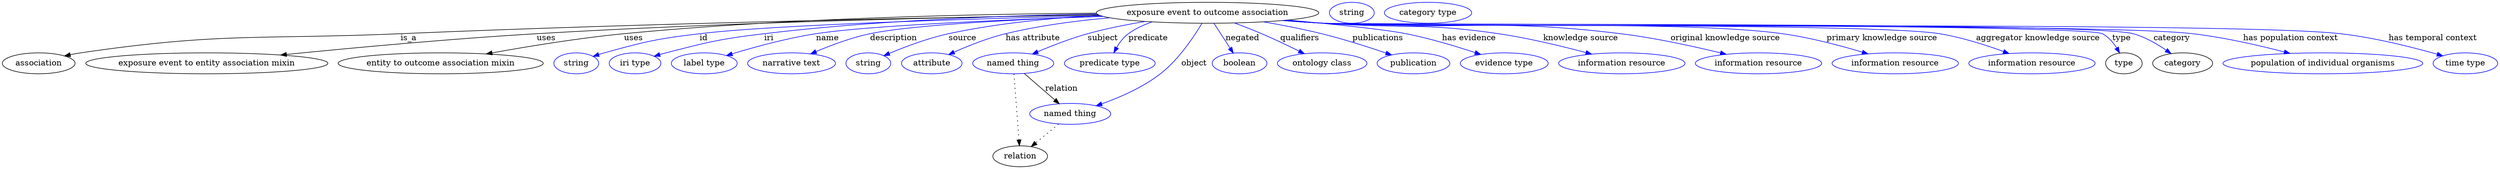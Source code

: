 digraph {
	graph [bb="0,0,4284.6,283"];
	node [label="\N"];
	"exposure event to outcome association"	[height=0.5,
		label="exposure event to outcome association",
		pos="2068.4,265",
		width=5.3079];
	association	[height=0.5,
		pos="62.394,178",
		width=1.7332];
	"exposure event to outcome association" -> association	[label=is_a,
		lp="696.39,221.5",
		pos="e,106.47,190.82 1881.1,261.34 1614.7,257.08 1111.1,247.29 682.39,229 438.18,218.58 375.18,231.93 133.39,196 127.91,195.18 122.23,\
194.15 116.57,193"];
	"exposure event to entity association mixin"	[height=0.5,
		pos="350.39,178",
		width=5.7773];
	"exposure event to outcome association" -> "exposure event to entity association mixin"	[label=uses,
		lp="932.89,221.5",
		pos="e,476.97,192.29 1880.7,261.62 1652.5,257.97 1256,249.14 916.39,229 769.55,220.29 601.72,204.76 487.19,193.31"];
	"entity to outcome association mixin"	[height=0.5,
		pos="752.39,178",
		width=4.8926];
	"exposure event to outcome association" -> "entity to outcome association mixin"	[label=uses,
		lp="1081.9,221.5",
		pos="e,830.19,194.17 1877.1,264.33 1674.9,263.05 1347,256.3 1065.4,229 989,221.59 902.93,207.41 840.41,196.04"];
	id	[color=blue,
		height=0.5,
		label=string,
		pos="984.39,178",
		width=1.0652];
	"exposure event to outcome association" -> id	[color=blue,
		label=id,
		lp="1202.4,221.5",
		pos="e,1013.4,190 1884.3,260.07 1668.4,254.86 1323.8,244.47 1195.4,229 1122,220.16 1103.6,215.72 1032.4,196 1029.3,195.14 1026.1,194.18 \
1022.9,193.16",
		style=solid];
	iri	[color=blue,
		height=0.5,
		label="iri type",
		pos="1085.4,178",
		width=1.2277];
	"exposure event to outcome association" -> iri	[color=blue,
		label=iri,
		lp="1314.4,221.5",
		pos="e,1118.3,190.21 1878.3,263.06 1723.7,260.43 1500.3,252.37 1306.4,229 1230.8,219.9 1212.1,214.99 1138.4,196 1135,195.13 1131.5,194.17 \
1128.1,193.16",
		style=solid];
	name	[color=blue,
		height=0.5,
		label="label type",
		pos="1204.4,178",
		width=1.5707];
	"exposure event to outcome association" -> name	[color=blue,
		label=name,
		lp="1415.4,221.5",
		pos="e,1242.3,191.38 1889,258.8 1722.4,253.22 1486.9,243.2 1395.4,229 1345.8,221.3 1290.5,206.05 1252.2,194.41",
		style=solid];
	description	[color=blue,
		height=0.5,
		label="narrative text",
		pos="1354.4,178",
		width=2.0943];
	"exposure event to outcome association" -> description	[color=blue,
		label=description,
		lp="1528.9,221.5",
		pos="e,1386.9,194.24 1888.4,258.95 1747,253.9 1562,244.6 1488.4,229 1456.6,222.27 1422.3,209.37 1396.4,198.35",
		style=solid];
	source	[color=blue,
		height=0.5,
		label=string,
		pos="1486.4,178",
		width=1.0652];
	"exposure event to outcome association" -> source	[color=blue,
		label=source,
		lp="1647.4,221.5",
		pos="e,1512.8,191.08 1882.7,260.63 1802.3,256.3 1707.4,247.29 1623.4,229 1588,221.31 1549.4,206.62 1522.3,195.14",
		style=solid];
	"has attribute"	[color=blue,
		height=0.5,
		label=attribute,
		pos="1594.4,178",
		width=1.4443];
	"exposure event to outcome association" -> "has attribute"	[color=blue,
		label="has attribute",
		lp="1768.4,221.5",
		pos="e,1623.4,193.08 1900.5,256.39 1843.1,251.34 1778.9,242.94 1721.4,229 1690.7,221.56 1657.5,208.31 1632.8,197.32",
		style=solid];
	subject	[color=blue,
		height=0.5,
		label="named thing",
		pos="1734.4,178",
		width=1.9318];
	"exposure event to outcome association" -> subject	[color=blue,
		label=subject,
		lp="1888.4,221.5",
		pos="e,1767.2,193.95 1961.4,250.07 1929.2,244.75 1894.1,237.79 1862.4,229 1833.1,220.87 1801.2,208.43 1776.6,197.99",
		style=solid];
	predicate	[color=blue,
		height=0.5,
		label="predicate type",
		pos="1900.4,178",
		width=2.1665];
	"exposure event to outcome association" -> predicate	[color=blue,
		label=predicate,
		lp="1966.4,221.5",
		pos="e,1907.4,196.24 1973.2,249.32 1958.7,244.38 1944.5,237.79 1932.4,229 1924,222.9 1917.2,213.84 1912.1,205.1",
		style=solid];
	object	[color=blue,
		height=0.5,
		label="named thing",
		pos="1832.4,91",
		width=1.9318];
	"exposure event to outcome association" -> object	[color=blue,
		label=object,
		lp="2045.4,178",
		pos="e,1876.9,104.97 2058.7,246.74 2045.2,224.16 2019,184.6 1987.4,160 1957.3,136.61 1918,119.48 1886.5,108.26",
		style=solid];
	negated	[color=blue,
		height=0.5,
		label=boolean,
		pos="2123.4,178",
		width=1.2999];
	"exposure event to outcome association" -> negated	[color=blue,
		label=negated,
		lp="2128.4,221.5",
		pos="e,2112.7,195.6 2079.5,246.8 2087.5,234.54 2098.2,217.87 2107.1,204.13",
		style=solid];
	qualifiers	[color=blue,
		height=0.5,
		label="ontology class",
		pos="2264.4,178",
		width=2.1304];
	"exposure event to outcome association" -> qualifiers	[color=blue,
		label=qualifiers,
		lp="2226.9,221.5",
		pos="e,2234.1,194.62 2115.1,247.38 2130,241.82 2146.5,235.4 2161.4,229 2182.7,219.83 2206.1,208.61 2225.1,199.12",
		style=solid];
	publications	[color=blue,
		height=0.5,
		label=publication,
		pos="2421.4,178",
		width=1.7332];
	"exposure event to outcome association" -> publications	[color=blue,
		label=publications,
		lp="2361.4,221.5",
		pos="e,2384,192.43 2164.6,249.41 2196.6,243.88 2232.2,236.97 2264.4,229 2301.9,219.73 2343.4,206.35 2374.4,195.76",
		style=solid];
	"has evidence"	[color=blue,
		height=0.5,
		label="evidence type",
		pos="2577.4,178",
		width=2.0943];
	"exposure event to outcome association" -> "has evidence"	[color=blue,
		label="has evidence",
		lp="2516.9,221.5",
		pos="e,2537.2,193.28 2206,252.5 2283.1,245.54 2371.2,236.57 2409.4,229 2449.7,221.01 2494.2,207.53 2527.3,196.59",
		style=solid];
	"knowledge source"	[color=blue,
		height=0.5,
		label="information resource",
		pos="2779.4,178",
		width=3.015];
	"exposure event to outcome association" -> "knowledge source"	[color=blue,
		label="knowledge source",
		lp="2708.9,221.5",
		pos="e,2727.6,193.84 2202.6,252.14 2224.6,250.32 2247.1,248.55 2268.4,247 2401.2,237.36 2435.7,248.35 2567.4,229 2618.7,221.47 2675.8,\
207.68 2717.8,196.48",
		style=solid];
	"original knowledge source"	[color=blue,
		height=0.5,
		label="information resource",
		pos="3014.4,178",
		width=3.015];
	"exposure event to outcome association" -> "original knowledge source"	[color=blue,
		label="original knowledge source",
		lp="2957.4,221.5",
		pos="e,2958.8,193.56 2199.8,251.89 2222.7,250.06 2246.2,248.33 2268.4,247 2494.3,233.41 2552.7,256.47 2777.4,229 2836,221.83 2901.7,207.47 \
2949,195.97",
		style=solid];
	"primary knowledge source"	[color=blue,
		height=0.5,
		label="information resource",
		pos="3249.4,178",
		width=3.015];
	"exposure event to outcome association" -> "primary knowledge source"	[color=blue,
		label="primary knowledge source",
		lp="3226.4,221.5",
		pos="e,3202.6,194.3 2198.2,251.79 2221.6,249.93 2245.7,248.22 2268.4,247 2443.1,237.59 2882.1,252.99 3055.4,229 3102.4,222.5 3154.3,208.74 \
3192.6,197.3",
		style=solid];
	"aggregator knowledge source"	[color=blue,
		height=0.5,
		label="information resource",
		pos="3484.4,178",
		width=3.015];
	"exposure event to outcome association" -> "aggregator knowledge source"	[color=blue,
		label="aggregator knowledge source",
		lp="3494.9,221.5",
		pos="e,3445,194.89 2197.7,251.72 2221.2,249.85 2245.5,248.17 2268.4,247 2385.7,241.02 3209.4,247.81 3325.4,229 3363.2,222.87 3404.3,209.74 \
3435.3,198.47",
		style=solid];
	type	[height=0.5,
		pos="3642.4,178",
		width=0.86659];
	"exposure event to outcome association" -> type	[color=blue,
		label=type,
		lp="3638.4,221.5",
		pos="e,3635,195.75 2197.1,251.69 2220.8,249.82 2245.3,248.13 2268.4,247 2305.5,245.18 3572.3,245.94 3605.4,229 3615.7,223.7 3623.9,214.02 \
3629.9,204.58",
		style=solid];
	category	[height=0.5,
		pos="3743.4,178",
		width=1.4263];
	"exposure event to outcome association" -> category	[color=blue,
		label=category,
		lp="3724.9,221.5",
		pos="e,3723.5,194.79 2197.1,251.69 2220.8,249.81 2245.3,248.13 2268.4,247 2345.5,243.23 3584,249.77 3658.4,229 3678.8,223.29 3699.4,211.37 \
3715.2,200.61",
		style=solid];
	"has population context"	[color=blue,
		height=0.5,
		label="population of individual organisms",
		pos="3984.4,178",
		width=4.7662];
	"exposure event to outcome association" -> "has population context"	[color=blue,
		label="has population context",
		lp="3928.9,221.5",
		pos="e,3927.9,195.04 2197.1,251.67 2220.8,249.8 2245.3,248.12 2268.4,247 2434,238.97 3595.7,248.16 3760.4,229 3814.1,222.75 3873.8,209.07 \
3918.1,197.6",
		style=solid];
	"has temporal context"	[color=blue,
		height=0.5,
		label="time type",
		pos="4229.4,178",
		width=1.5346];
	"exposure event to outcome association" -> "has temporal context"	[color=blue,
		label="has temporal context",
		lp="4173.4,221.5",
		pos="e,4190.6,190.88 2196.9,251.66 2220.6,249.78 2245.2,248.1 2268.4,247 2462.2,237.78 3821.6,250.83 4014.4,229 4072.5,222.42 4137.7,\
205.92 4181,193.66",
		style=solid];
	subject -> object	[label=relation,
		lp="1817.4,134.5",
		pos="e,1813.6,108.34 1753.3,160.61 1768.2,147.68 1789.2,129.47 1805.8,115.07"];
	relation	[height=0.5,
		pos="1746.4,18",
		width=1.2999];
	subject -> relation	[pos="e,1745.1,36.188 1735.7,159.79 1737.8,132.48 1741.8,78.994 1744.3,46.38",
		style=dotted];
	object -> relation	[pos="e,1765.3,34.647 1812.4,73.533 1800.8,63.922 1786,51.669 1773.3,41.213",
		style=dotted];
	association_type	[color=blue,
		height=0.5,
		label=string,
		pos="2315.4,265",
		width=1.0652];
	association_category	[color=blue,
		height=0.5,
		label="category type",
		pos="2446.4,265",
		width=2.0762];
}
